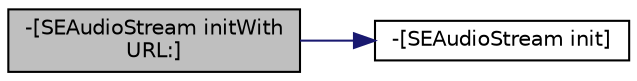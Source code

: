 digraph "-[SEAudioStream initWithURL:]"
{
  edge [fontname="Helvetica",fontsize="10",labelfontname="Helvetica",labelfontsize="10"];
  node [fontname="Helvetica",fontsize="10",shape=record];
  rankdir="LR";
  Node1 [label="-[SEAudioStream initWith\lURL:]",height=0.2,width=0.4,color="black", fillcolor="grey75", style="filled" fontcolor="black"];
  Node1 -> Node2 [color="midnightblue",fontsize="10",style="solid",fontname="Helvetica"];
  Node2 [label="-[SEAudioStream init]",height=0.2,width=0.4,color="black", fillcolor="white", style="filled",URL="$interface_s_e_audio_stream.html#adfb80527c355e64279d60a7b1af838ea"];
}
